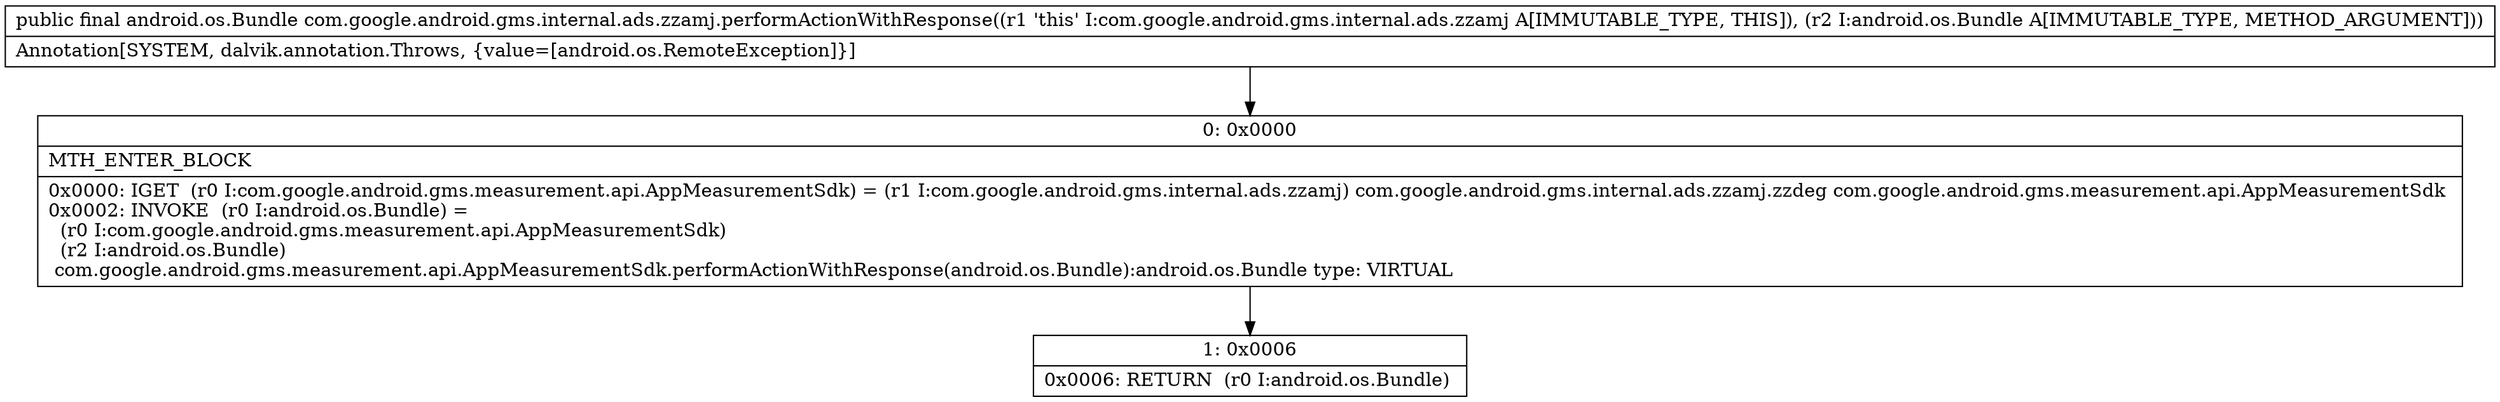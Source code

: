 digraph "CFG forcom.google.android.gms.internal.ads.zzamj.performActionWithResponse(Landroid\/os\/Bundle;)Landroid\/os\/Bundle;" {
Node_0 [shape=record,label="{0\:\ 0x0000|MTH_ENTER_BLOCK\l|0x0000: IGET  (r0 I:com.google.android.gms.measurement.api.AppMeasurementSdk) = (r1 I:com.google.android.gms.internal.ads.zzamj) com.google.android.gms.internal.ads.zzamj.zzdeg com.google.android.gms.measurement.api.AppMeasurementSdk \l0x0002: INVOKE  (r0 I:android.os.Bundle) = \l  (r0 I:com.google.android.gms.measurement.api.AppMeasurementSdk)\l  (r2 I:android.os.Bundle)\l com.google.android.gms.measurement.api.AppMeasurementSdk.performActionWithResponse(android.os.Bundle):android.os.Bundle type: VIRTUAL \l}"];
Node_1 [shape=record,label="{1\:\ 0x0006|0x0006: RETURN  (r0 I:android.os.Bundle) \l}"];
MethodNode[shape=record,label="{public final android.os.Bundle com.google.android.gms.internal.ads.zzamj.performActionWithResponse((r1 'this' I:com.google.android.gms.internal.ads.zzamj A[IMMUTABLE_TYPE, THIS]), (r2 I:android.os.Bundle A[IMMUTABLE_TYPE, METHOD_ARGUMENT]))  | Annotation[SYSTEM, dalvik.annotation.Throws, \{value=[android.os.RemoteException]\}]\l}"];
MethodNode -> Node_0;
Node_0 -> Node_1;
}

